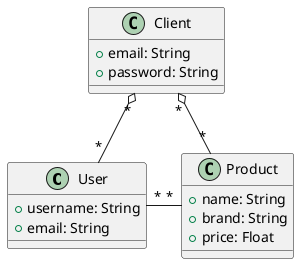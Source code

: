 @startuml
'https://plantuml.com/class-diagram

class User {
    + username: String
    + email: String
}
class Client {
    + email: String
    + password: String
}
class Product {
    + name: String
    + brand: String
    + price: Float
}

Client "*" o- "*" User
Client "*" o-- "*" Product
User "*" - "*" Product


@enduml
